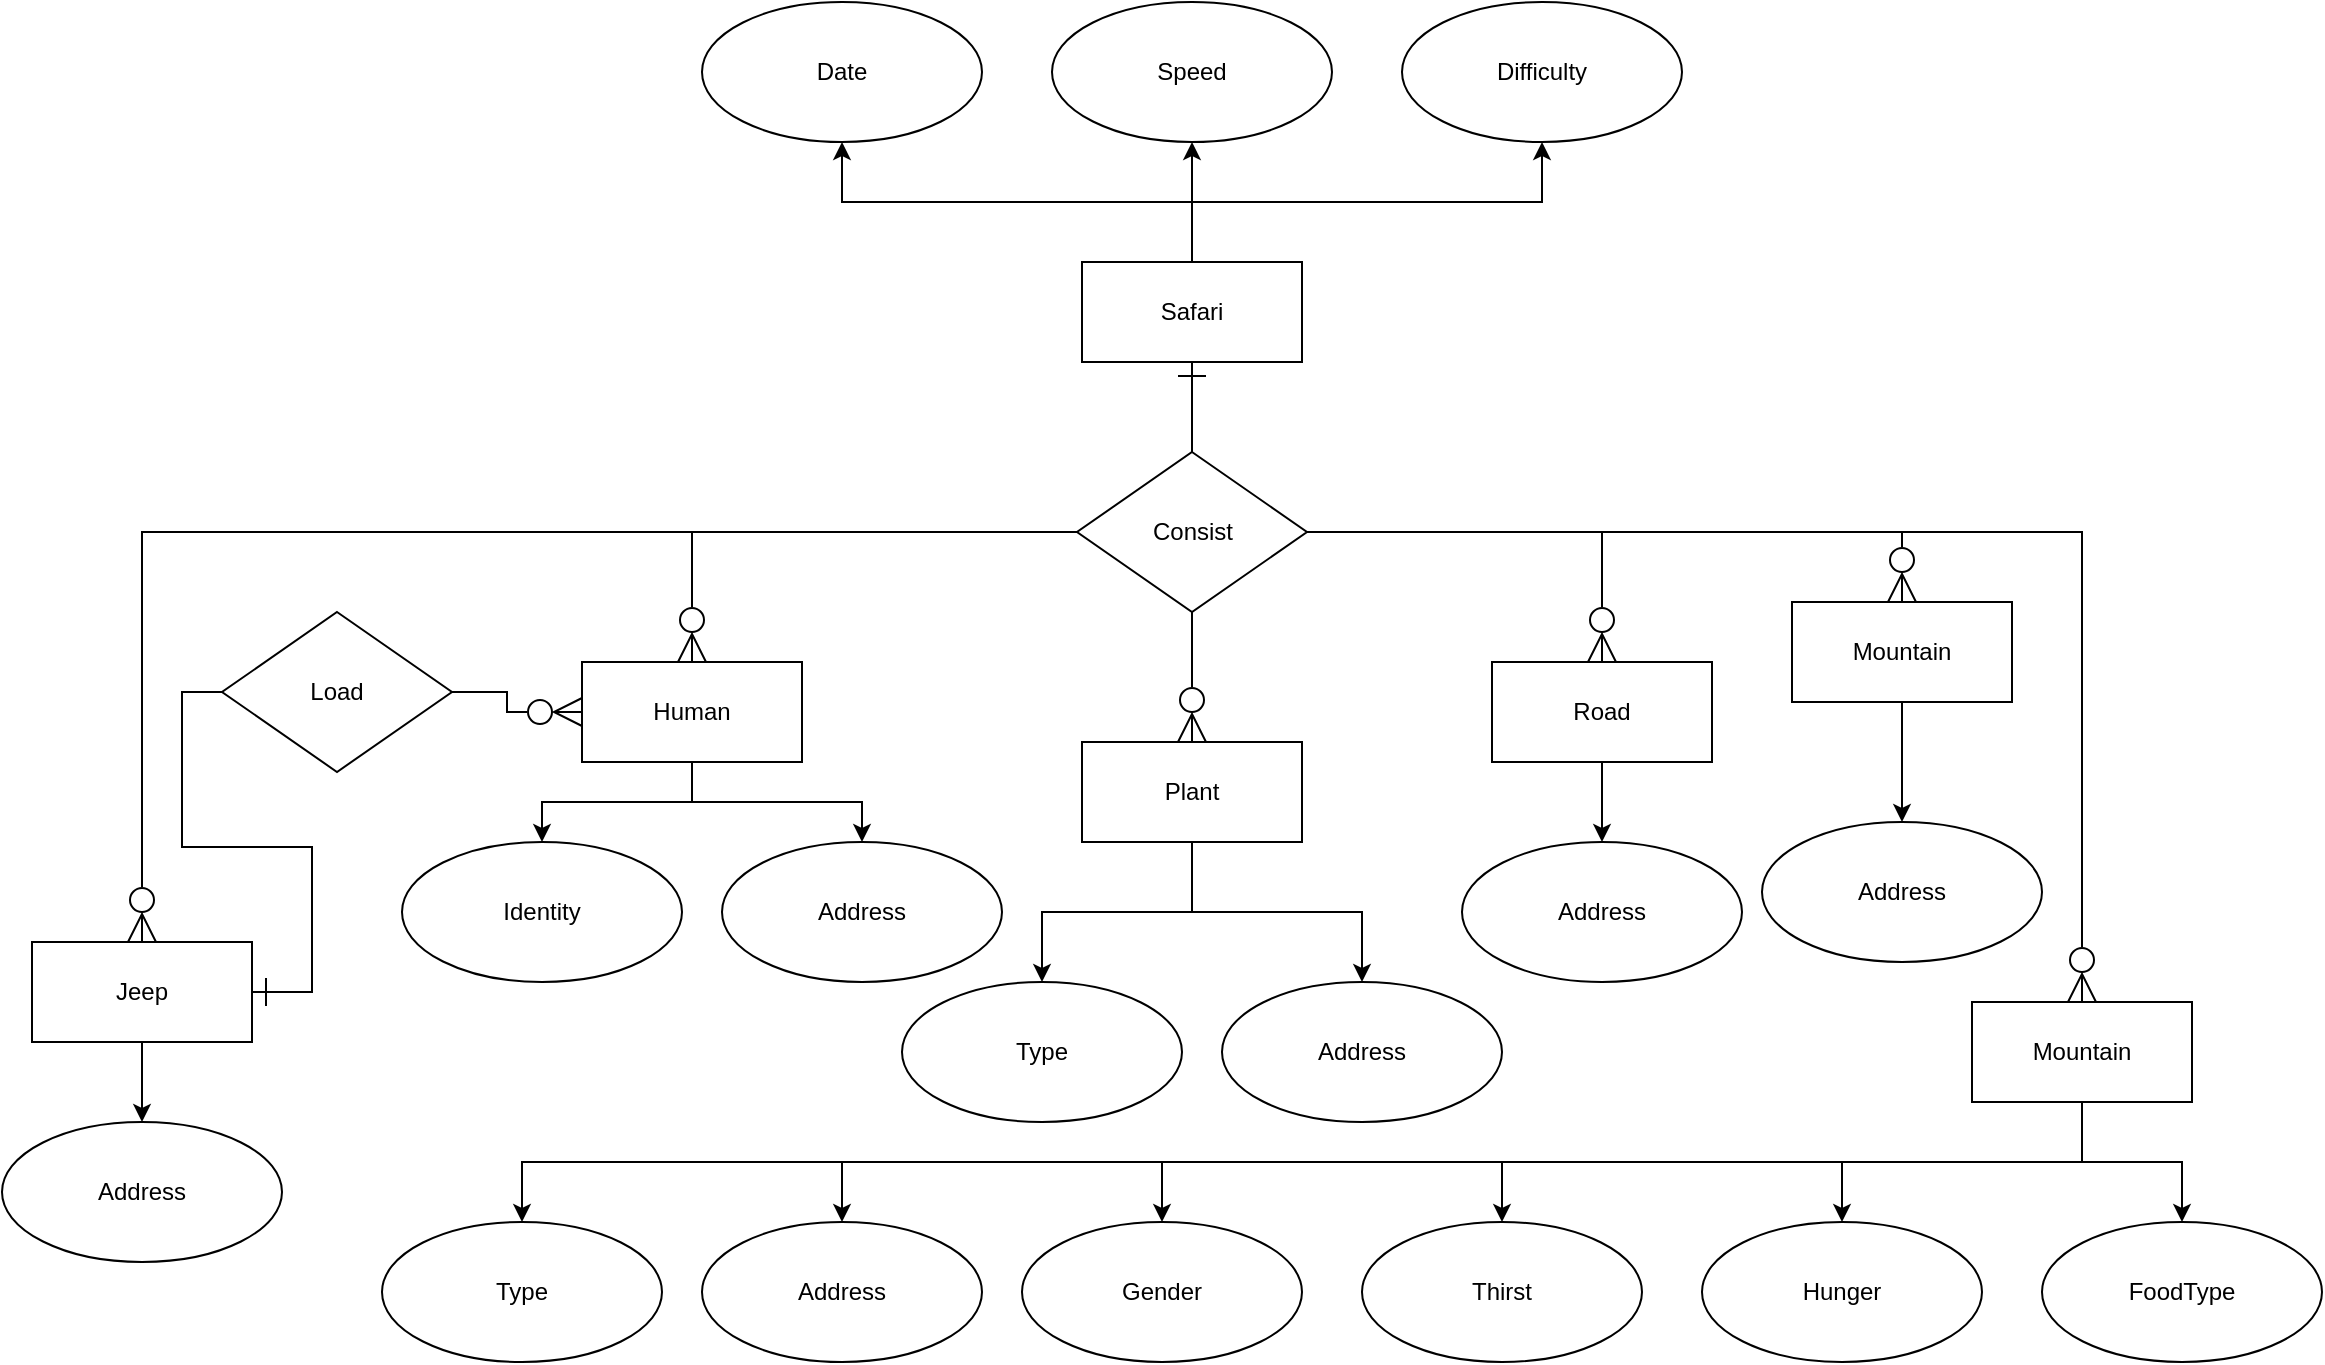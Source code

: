<mxfile version="26.0.16">
  <diagram id="C5RBs43oDa-KdzZeNtuy" name="Page-1">
    <mxGraphModel dx="-1979" dy="671" grid="1" gridSize="10" guides="1" tooltips="1" connect="1" arrows="1" fold="1" page="1" pageScale="1" pageWidth="827" pageHeight="1169" math="0" shadow="0">
      <root>
        <mxCell id="WIyWlLk6GJQsqaUBKTNV-0" />
        <mxCell id="WIyWlLk6GJQsqaUBKTNV-1" parent="WIyWlLk6GJQsqaUBKTNV-0" />
        <mxCell id="rS959MfTM9qoBUmcyIPQ-60" style="edgeStyle=orthogonalEdgeStyle;rounded=0;orthogonalLoop=1;jettySize=auto;html=1;exitX=0.5;exitY=0;exitDx=0;exitDy=0;entryX=0.5;entryY=1;entryDx=0;entryDy=0;" parent="WIyWlLk6GJQsqaUBKTNV-1" source="rS959MfTM9qoBUmcyIPQ-64" target="rS959MfTM9qoBUmcyIPQ-78" edge="1">
          <mxGeometry relative="1" as="geometry" />
        </mxCell>
        <mxCell id="rS959MfTM9qoBUmcyIPQ-61" style="edgeStyle=orthogonalEdgeStyle;rounded=0;orthogonalLoop=1;jettySize=auto;html=1;exitX=0.5;exitY=0;exitDx=0;exitDy=0;entryX=0.5;entryY=1;entryDx=0;entryDy=0;" parent="WIyWlLk6GJQsqaUBKTNV-1" source="rS959MfTM9qoBUmcyIPQ-64" target="rS959MfTM9qoBUmcyIPQ-79" edge="1">
          <mxGeometry relative="1" as="geometry" />
        </mxCell>
        <mxCell id="rS959MfTM9qoBUmcyIPQ-62" style="edgeStyle=orthogonalEdgeStyle;rounded=0;orthogonalLoop=1;jettySize=auto;html=1;exitX=0.5;exitY=0;exitDx=0;exitDy=0;entryX=0.5;entryY=1;entryDx=0;entryDy=0;" parent="WIyWlLk6GJQsqaUBKTNV-1" source="rS959MfTM9qoBUmcyIPQ-64" target="rS959MfTM9qoBUmcyIPQ-80" edge="1">
          <mxGeometry relative="1" as="geometry" />
        </mxCell>
        <mxCell id="rS959MfTM9qoBUmcyIPQ-63" style="edgeStyle=orthogonalEdgeStyle;rounded=0;orthogonalLoop=1;jettySize=auto;html=1;exitX=0.5;exitY=1;exitDx=0;exitDy=0;entryX=0.5;entryY=0;entryDx=0;entryDy=0;endArrow=none;startFill=0;startArrow=ERone;endSize=12;startSize=12;" parent="WIyWlLk6GJQsqaUBKTNV-1" source="rS959MfTM9qoBUmcyIPQ-64" target="rS959MfTM9qoBUmcyIPQ-86" edge="1">
          <mxGeometry relative="1" as="geometry" />
        </mxCell>
        <mxCell id="rS959MfTM9qoBUmcyIPQ-64" value="Safari" style="html=1;whiteSpace=wrap;" parent="WIyWlLk6GJQsqaUBKTNV-1" vertex="1">
          <mxGeometry x="4255" y="150" width="110" height="50" as="geometry" />
        </mxCell>
        <mxCell id="rS959MfTM9qoBUmcyIPQ-65" style="edgeStyle=orthogonalEdgeStyle;rounded=0;orthogonalLoop=1;jettySize=auto;html=1;exitX=0.5;exitY=1;exitDx=0;exitDy=0;entryX=0.5;entryY=0;entryDx=0;entryDy=0;" parent="WIyWlLk6GJQsqaUBKTNV-1" source="rS959MfTM9qoBUmcyIPQ-66" target="rS959MfTM9qoBUmcyIPQ-89" edge="1">
          <mxGeometry relative="1" as="geometry" />
        </mxCell>
        <mxCell id="rS959MfTM9qoBUmcyIPQ-66" value="Road" style="html=1;whiteSpace=wrap;" parent="WIyWlLk6GJQsqaUBKTNV-1" vertex="1">
          <mxGeometry x="4460" y="350" width="110" height="50" as="geometry" />
        </mxCell>
        <mxCell id="rS959MfTM9qoBUmcyIPQ-67" style="edgeStyle=orthogonalEdgeStyle;rounded=0;orthogonalLoop=1;jettySize=auto;html=1;exitX=0.5;exitY=1;exitDx=0;exitDy=0;entryX=0.5;entryY=0;entryDx=0;entryDy=0;" parent="WIyWlLk6GJQsqaUBKTNV-1" source="rS959MfTM9qoBUmcyIPQ-68" target="rS959MfTM9qoBUmcyIPQ-90" edge="1">
          <mxGeometry relative="1" as="geometry" />
        </mxCell>
        <mxCell id="rS959MfTM9qoBUmcyIPQ-68" value="Mountain" style="html=1;whiteSpace=wrap;" parent="WIyWlLk6GJQsqaUBKTNV-1" vertex="1">
          <mxGeometry x="4610" y="320" width="110" height="50" as="geometry" />
        </mxCell>
        <mxCell id="rS959MfTM9qoBUmcyIPQ-69" style="edgeStyle=orthogonalEdgeStyle;rounded=0;orthogonalLoop=1;jettySize=auto;html=1;exitX=0.5;exitY=1;exitDx=0;exitDy=0;entryX=0.5;entryY=0;entryDx=0;entryDy=0;" parent="WIyWlLk6GJQsqaUBKTNV-1" source="rS959MfTM9qoBUmcyIPQ-71" target="rS959MfTM9qoBUmcyIPQ-87" edge="1">
          <mxGeometry relative="1" as="geometry" />
        </mxCell>
        <mxCell id="rS959MfTM9qoBUmcyIPQ-70" style="edgeStyle=orthogonalEdgeStyle;rounded=0;orthogonalLoop=1;jettySize=auto;html=1;exitX=0.5;exitY=1;exitDx=0;exitDy=0;entryX=0.5;entryY=0;entryDx=0;entryDy=0;" parent="WIyWlLk6GJQsqaUBKTNV-1" source="rS959MfTM9qoBUmcyIPQ-71" target="rS959MfTM9qoBUmcyIPQ-88" edge="1">
          <mxGeometry relative="1" as="geometry" />
        </mxCell>
        <mxCell id="rS959MfTM9qoBUmcyIPQ-71" value="Plant" style="html=1;whiteSpace=wrap;" parent="WIyWlLk6GJQsqaUBKTNV-1" vertex="1">
          <mxGeometry x="4255" y="390" width="110" height="50" as="geometry" />
        </mxCell>
        <mxCell id="rS959MfTM9qoBUmcyIPQ-72" style="edgeStyle=orthogonalEdgeStyle;rounded=0;orthogonalLoop=1;jettySize=auto;html=1;exitX=0.5;exitY=1;exitDx=0;exitDy=0;entryX=0.5;entryY=0;entryDx=0;entryDy=0;" parent="WIyWlLk6GJQsqaUBKTNV-1" source="rS959MfTM9qoBUmcyIPQ-74" target="rS959MfTM9qoBUmcyIPQ-91" edge="1">
          <mxGeometry relative="1" as="geometry" />
        </mxCell>
        <mxCell id="rS959MfTM9qoBUmcyIPQ-73" style="edgeStyle=orthogonalEdgeStyle;rounded=0;orthogonalLoop=1;jettySize=auto;html=1;exitX=1;exitY=0.5;exitDx=0;exitDy=0;entryX=0;entryY=0.5;entryDx=0;entryDy=0;startArrow=ERone;startFill=0;endArrow=none;startSize=12;" parent="WIyWlLk6GJQsqaUBKTNV-1" source="rS959MfTM9qoBUmcyIPQ-74" target="rS959MfTM9qoBUmcyIPQ-95" edge="1">
          <mxGeometry relative="1" as="geometry" />
        </mxCell>
        <mxCell id="rS959MfTM9qoBUmcyIPQ-74" value="Jeep" style="html=1;whiteSpace=wrap;" parent="WIyWlLk6GJQsqaUBKTNV-1" vertex="1">
          <mxGeometry x="3730" y="490" width="110" height="50" as="geometry" />
        </mxCell>
        <mxCell id="rS959MfTM9qoBUmcyIPQ-75" style="edgeStyle=orthogonalEdgeStyle;rounded=0;orthogonalLoop=1;jettySize=auto;html=1;exitX=0.5;exitY=1;exitDx=0;exitDy=0;entryX=0.5;entryY=0;entryDx=0;entryDy=0;" parent="WIyWlLk6GJQsqaUBKTNV-1" source="rS959MfTM9qoBUmcyIPQ-77" target="rS959MfTM9qoBUmcyIPQ-92" edge="1">
          <mxGeometry relative="1" as="geometry" />
        </mxCell>
        <mxCell id="rS959MfTM9qoBUmcyIPQ-76" style="edgeStyle=orthogonalEdgeStyle;rounded=0;orthogonalLoop=1;jettySize=auto;html=1;exitX=0.5;exitY=1;exitDx=0;exitDy=0;entryX=0.5;entryY=0;entryDx=0;entryDy=0;" parent="WIyWlLk6GJQsqaUBKTNV-1" source="rS959MfTM9qoBUmcyIPQ-77" target="rS959MfTM9qoBUmcyIPQ-93" edge="1">
          <mxGeometry relative="1" as="geometry" />
        </mxCell>
        <mxCell id="rS959MfTM9qoBUmcyIPQ-77" value="Human" style="html=1;whiteSpace=wrap;" parent="WIyWlLk6GJQsqaUBKTNV-1" vertex="1">
          <mxGeometry x="4005" y="350" width="110" height="50" as="geometry" />
        </mxCell>
        <mxCell id="rS959MfTM9qoBUmcyIPQ-78" value="Date&lt;span style=&quot;color: rgba(0, 0, 0, 0); font-family: monospace; font-size: 0px; text-align: start; text-wrap-mode: nowrap;&quot;&gt;%3CmxGraphModel%3E%3Croot%3E%3CmxCell%20id%3D%220%22%2F%3E%3CmxCell%20id%3D%221%22%20parent%3D%220%22%2F%3E%3CmxCell%20id%3D%222%22%20value%3D%22Safari%22%20style%3D%22html%3D1%3BwhiteSpace%3Dwrap%3B%22%20vertex%3D%221%22%20parent%3D%221%22%3E%3CmxGeometry%20x%3D%22980%22%20y%3D%22410%22%20width%3D%22110%22%20height%3D%2250%22%20as%3D%22geometry%22%2F%3E%3C%2FmxCell%3E%3C%2Froot%3E%3C%2FmxGraphModel%3E&lt;/span&gt;" style="ellipse;whiteSpace=wrap;html=1;" parent="WIyWlLk6GJQsqaUBKTNV-1" vertex="1">
          <mxGeometry x="4065" y="20" width="140" height="70" as="geometry" />
        </mxCell>
        <mxCell id="rS959MfTM9qoBUmcyIPQ-79" value="Speed" style="ellipse;whiteSpace=wrap;html=1;" parent="WIyWlLk6GJQsqaUBKTNV-1" vertex="1">
          <mxGeometry x="4240" y="20" width="140" height="70" as="geometry" />
        </mxCell>
        <mxCell id="rS959MfTM9qoBUmcyIPQ-80" value="Difficulty" style="ellipse;whiteSpace=wrap;html=1;" parent="WIyWlLk6GJQsqaUBKTNV-1" vertex="1">
          <mxGeometry x="4415" y="20" width="140" height="70" as="geometry" />
        </mxCell>
        <mxCell id="rS959MfTM9qoBUmcyIPQ-81" style="edgeStyle=orthogonalEdgeStyle;rounded=0;orthogonalLoop=1;jettySize=auto;html=1;exitX=0.5;exitY=1;exitDx=0;exitDy=0;entryX=0.5;entryY=0;entryDx=0;entryDy=0;endArrow=ERzeroToMany;startFill=0;endFill=0;endSize=12;" parent="WIyWlLk6GJQsqaUBKTNV-1" source="rS959MfTM9qoBUmcyIPQ-86" target="rS959MfTM9qoBUmcyIPQ-71" edge="1">
          <mxGeometry relative="1" as="geometry" />
        </mxCell>
        <mxCell id="rS959MfTM9qoBUmcyIPQ-82" style="edgeStyle=orthogonalEdgeStyle;rounded=0;orthogonalLoop=1;jettySize=auto;html=1;exitX=1;exitY=0.5;exitDx=0;exitDy=0;entryX=0.5;entryY=0;entryDx=0;entryDy=0;endArrow=ERzeroToMany;endFill=0;endSize=12;" parent="WIyWlLk6GJQsqaUBKTNV-1" source="rS959MfTM9qoBUmcyIPQ-86" target="rS959MfTM9qoBUmcyIPQ-68" edge="1">
          <mxGeometry relative="1" as="geometry" />
        </mxCell>
        <mxCell id="rS959MfTM9qoBUmcyIPQ-83" style="edgeStyle=orthogonalEdgeStyle;rounded=0;orthogonalLoop=1;jettySize=auto;html=1;exitX=1;exitY=0.5;exitDx=0;exitDy=0;entryX=0.5;entryY=0;entryDx=0;entryDy=0;endArrow=ERzeroToMany;endFill=0;endSize=12;" parent="WIyWlLk6GJQsqaUBKTNV-1" source="rS959MfTM9qoBUmcyIPQ-86" target="rS959MfTM9qoBUmcyIPQ-66" edge="1">
          <mxGeometry relative="1" as="geometry" />
        </mxCell>
        <mxCell id="rS959MfTM9qoBUmcyIPQ-84" style="edgeStyle=orthogonalEdgeStyle;rounded=0;orthogonalLoop=1;jettySize=auto;html=1;exitX=0;exitY=0.5;exitDx=0;exitDy=0;entryX=0.5;entryY=0;entryDx=0;entryDy=0;endArrow=ERzeroToMany;endFill=0;endSize=12;startSize=7;" parent="WIyWlLk6GJQsqaUBKTNV-1" source="rS959MfTM9qoBUmcyIPQ-86" target="rS959MfTM9qoBUmcyIPQ-74" edge="1">
          <mxGeometry relative="1" as="geometry" />
        </mxCell>
        <mxCell id="rS959MfTM9qoBUmcyIPQ-85" style="edgeStyle=orthogonalEdgeStyle;rounded=0;orthogonalLoop=1;jettySize=auto;html=1;exitX=0;exitY=0.5;exitDx=0;exitDy=0;entryX=0.5;entryY=0;entryDx=0;entryDy=0;endArrow=ERzeroToMany;endFill=0;endSize=12;" parent="WIyWlLk6GJQsqaUBKTNV-1" source="rS959MfTM9qoBUmcyIPQ-86" target="rS959MfTM9qoBUmcyIPQ-77" edge="1">
          <mxGeometry relative="1" as="geometry" />
        </mxCell>
        <mxCell id="59efCoXORiGHc9kxf-js-8" style="edgeStyle=orthogonalEdgeStyle;rounded=0;orthogonalLoop=1;jettySize=auto;html=1;exitX=1;exitY=0.5;exitDx=0;exitDy=0;entryX=0.5;entryY=0;entryDx=0;entryDy=0;endArrow=ERzeroToMany;endFill=0;endSize=12;" edge="1" parent="WIyWlLk6GJQsqaUBKTNV-1" source="rS959MfTM9qoBUmcyIPQ-86" target="59efCoXORiGHc9kxf-js-0">
          <mxGeometry relative="1" as="geometry" />
        </mxCell>
        <mxCell id="rS959MfTM9qoBUmcyIPQ-86" value="Consist" style="rhombus;whiteSpace=wrap;html=1;" parent="WIyWlLk6GJQsqaUBKTNV-1" vertex="1">
          <mxGeometry x="4252.5" y="245" width="115" height="80" as="geometry" />
        </mxCell>
        <mxCell id="rS959MfTM9qoBUmcyIPQ-87" value="Type" style="ellipse;whiteSpace=wrap;html=1;" parent="WIyWlLk6GJQsqaUBKTNV-1" vertex="1">
          <mxGeometry x="4165" y="510" width="140" height="70" as="geometry" />
        </mxCell>
        <mxCell id="rS959MfTM9qoBUmcyIPQ-88" value="Address" style="ellipse;whiteSpace=wrap;html=1;" parent="WIyWlLk6GJQsqaUBKTNV-1" vertex="1">
          <mxGeometry x="4325" y="510" width="140" height="70" as="geometry" />
        </mxCell>
        <mxCell id="rS959MfTM9qoBUmcyIPQ-89" value="Address" style="ellipse;whiteSpace=wrap;html=1;" parent="WIyWlLk6GJQsqaUBKTNV-1" vertex="1">
          <mxGeometry x="4445" y="440" width="140" height="70" as="geometry" />
        </mxCell>
        <mxCell id="rS959MfTM9qoBUmcyIPQ-90" value="Address" style="ellipse;whiteSpace=wrap;html=1;" parent="WIyWlLk6GJQsqaUBKTNV-1" vertex="1">
          <mxGeometry x="4595" y="430" width="140" height="70" as="geometry" />
        </mxCell>
        <mxCell id="rS959MfTM9qoBUmcyIPQ-91" value="Address" style="ellipse;whiteSpace=wrap;html=1;" parent="WIyWlLk6GJQsqaUBKTNV-1" vertex="1">
          <mxGeometry x="3715" y="580" width="140" height="70" as="geometry" />
        </mxCell>
        <mxCell id="rS959MfTM9qoBUmcyIPQ-92" value="Identity" style="ellipse;whiteSpace=wrap;html=1;" parent="WIyWlLk6GJQsqaUBKTNV-1" vertex="1">
          <mxGeometry x="3915" y="440" width="140" height="70" as="geometry" />
        </mxCell>
        <mxCell id="rS959MfTM9qoBUmcyIPQ-93" value="Address" style="ellipse;whiteSpace=wrap;html=1;" parent="WIyWlLk6GJQsqaUBKTNV-1" vertex="1">
          <mxGeometry x="4075" y="440" width="140" height="70" as="geometry" />
        </mxCell>
        <mxCell id="rS959MfTM9qoBUmcyIPQ-94" style="edgeStyle=orthogonalEdgeStyle;rounded=0;orthogonalLoop=1;jettySize=auto;html=1;exitX=1;exitY=0.5;exitDx=0;exitDy=0;entryX=0;entryY=0.5;entryDx=0;entryDy=0;endArrow=ERzeroToMany;endFill=0;endSize=12;" parent="WIyWlLk6GJQsqaUBKTNV-1" source="rS959MfTM9qoBUmcyIPQ-95" target="rS959MfTM9qoBUmcyIPQ-77" edge="1">
          <mxGeometry relative="1" as="geometry" />
        </mxCell>
        <mxCell id="rS959MfTM9qoBUmcyIPQ-95" value="Load" style="rhombus;whiteSpace=wrap;html=1;" parent="WIyWlLk6GJQsqaUBKTNV-1" vertex="1">
          <mxGeometry x="3825" y="325" width="115" height="80" as="geometry" />
        </mxCell>
        <mxCell id="59efCoXORiGHc9kxf-js-5" style="edgeStyle=orthogonalEdgeStyle;rounded=0;orthogonalLoop=1;jettySize=auto;html=1;exitX=0.5;exitY=1;exitDx=0;exitDy=0;entryX=0.5;entryY=0;entryDx=0;entryDy=0;" edge="1" parent="WIyWlLk6GJQsqaUBKTNV-1" source="59efCoXORiGHc9kxf-js-0" target="59efCoXORiGHc9kxf-js-1">
          <mxGeometry relative="1" as="geometry" />
        </mxCell>
        <mxCell id="59efCoXORiGHc9kxf-js-6" style="edgeStyle=orthogonalEdgeStyle;rounded=0;orthogonalLoop=1;jettySize=auto;html=1;exitX=0.5;exitY=1;exitDx=0;exitDy=0;entryX=0.5;entryY=0;entryDx=0;entryDy=0;" edge="1" parent="WIyWlLk6GJQsqaUBKTNV-1" source="59efCoXORiGHc9kxf-js-0" target="59efCoXORiGHc9kxf-js-4">
          <mxGeometry relative="1" as="geometry" />
        </mxCell>
        <mxCell id="59efCoXORiGHc9kxf-js-7" style="edgeStyle=orthogonalEdgeStyle;rounded=0;orthogonalLoop=1;jettySize=auto;html=1;exitX=0.5;exitY=1;exitDx=0;exitDy=0;" edge="1" parent="WIyWlLk6GJQsqaUBKTNV-1" source="59efCoXORiGHc9kxf-js-0" target="59efCoXORiGHc9kxf-js-2">
          <mxGeometry relative="1" as="geometry" />
        </mxCell>
        <mxCell id="59efCoXORiGHc9kxf-js-10" style="edgeStyle=orthogonalEdgeStyle;rounded=0;orthogonalLoop=1;jettySize=auto;html=1;exitX=0.5;exitY=1;exitDx=0;exitDy=0;entryX=0.5;entryY=0;entryDx=0;entryDy=0;" edge="1" parent="WIyWlLk6GJQsqaUBKTNV-1" source="59efCoXORiGHc9kxf-js-0" target="59efCoXORiGHc9kxf-js-9">
          <mxGeometry relative="1" as="geometry" />
        </mxCell>
        <mxCell id="59efCoXORiGHc9kxf-js-12" style="edgeStyle=orthogonalEdgeStyle;rounded=0;orthogonalLoop=1;jettySize=auto;html=1;exitX=0.5;exitY=1;exitDx=0;exitDy=0;entryX=0.5;entryY=0;entryDx=0;entryDy=0;" edge="1" parent="WIyWlLk6GJQsqaUBKTNV-1" source="59efCoXORiGHc9kxf-js-0" target="59efCoXORiGHc9kxf-js-11">
          <mxGeometry relative="1" as="geometry" />
        </mxCell>
        <mxCell id="59efCoXORiGHc9kxf-js-14" style="edgeStyle=orthogonalEdgeStyle;rounded=0;orthogonalLoop=1;jettySize=auto;html=1;exitX=0.5;exitY=1;exitDx=0;exitDy=0;entryX=0.5;entryY=0;entryDx=0;entryDy=0;" edge="1" parent="WIyWlLk6GJQsqaUBKTNV-1" source="59efCoXORiGHc9kxf-js-0" target="59efCoXORiGHc9kxf-js-13">
          <mxGeometry relative="1" as="geometry" />
        </mxCell>
        <mxCell id="59efCoXORiGHc9kxf-js-0" value="Mountain" style="html=1;whiteSpace=wrap;" vertex="1" parent="WIyWlLk6GJQsqaUBKTNV-1">
          <mxGeometry x="4700" y="520" width="110" height="50" as="geometry" />
        </mxCell>
        <mxCell id="59efCoXORiGHc9kxf-js-1" value="Type" style="ellipse;whiteSpace=wrap;html=1;" vertex="1" parent="WIyWlLk6GJQsqaUBKTNV-1">
          <mxGeometry x="3905" y="630" width="140" height="70" as="geometry" />
        </mxCell>
        <mxCell id="59efCoXORiGHc9kxf-js-2" value="Address" style="ellipse;whiteSpace=wrap;html=1;" vertex="1" parent="WIyWlLk6GJQsqaUBKTNV-1">
          <mxGeometry x="4065" y="630" width="140" height="70" as="geometry" />
        </mxCell>
        <mxCell id="59efCoXORiGHc9kxf-js-4" value="Gender" style="ellipse;whiteSpace=wrap;html=1;" vertex="1" parent="WIyWlLk6GJQsqaUBKTNV-1">
          <mxGeometry x="4225" y="630" width="140" height="70" as="geometry" />
        </mxCell>
        <mxCell id="59efCoXORiGHc9kxf-js-9" value="Thirst" style="ellipse;whiteSpace=wrap;html=1;" vertex="1" parent="WIyWlLk6GJQsqaUBKTNV-1">
          <mxGeometry x="4395" y="630" width="140" height="70" as="geometry" />
        </mxCell>
        <mxCell id="59efCoXORiGHc9kxf-js-11" value="Hunger" style="ellipse;whiteSpace=wrap;html=1;" vertex="1" parent="WIyWlLk6GJQsqaUBKTNV-1">
          <mxGeometry x="4565" y="630" width="140" height="70" as="geometry" />
        </mxCell>
        <mxCell id="59efCoXORiGHc9kxf-js-13" value="FoodType" style="ellipse;whiteSpace=wrap;html=1;" vertex="1" parent="WIyWlLk6GJQsqaUBKTNV-1">
          <mxGeometry x="4735" y="630" width="140" height="70" as="geometry" />
        </mxCell>
      </root>
    </mxGraphModel>
  </diagram>
</mxfile>
